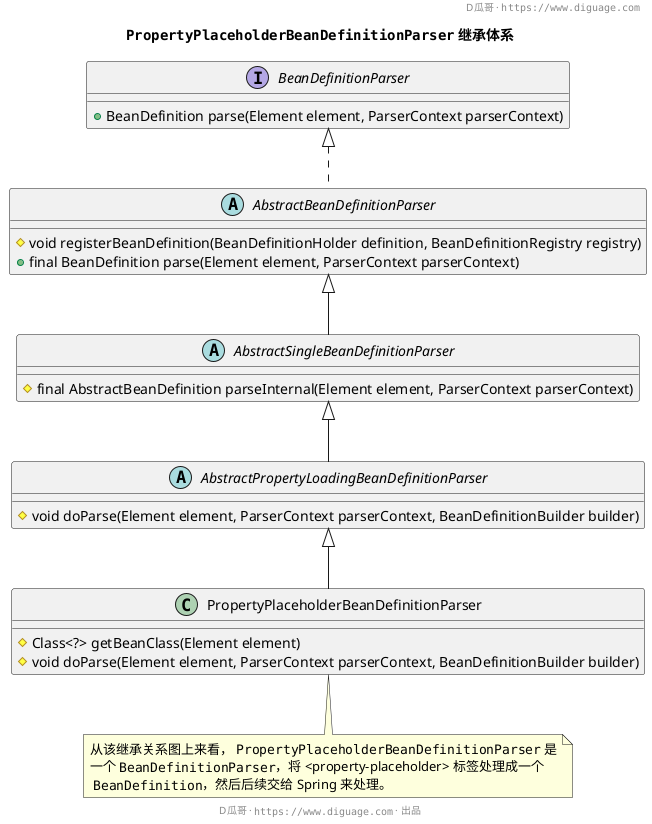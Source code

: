 @startuml
header D瓜哥 · ""https://www.diguage.com""

title **""PropertyPlaceholderBeanDefinitionParser"" 继承体系**


interface BeanDefinitionParser {
	+ BeanDefinition parse(Element element, ParserContext parserContext)
}

abstract class AbstractBeanDefinitionParser implements BeanDefinitionParser {
    # void registerBeanDefinition(BeanDefinitionHolder definition, BeanDefinitionRegistry registry)
    + final BeanDefinition parse(Element element, ParserContext parserContext)
}

abstract class AbstractSingleBeanDefinitionParser extends AbstractBeanDefinitionParser {
    # final AbstractBeanDefinition parseInternal(Element element, ParserContext parserContext)
}

abstract class AbstractPropertyLoadingBeanDefinitionParser extends AbstractSingleBeanDefinitionParser {
    # void doParse(Element element, ParserContext parserContext, BeanDefinitionBuilder builder)
}

class PropertyPlaceholderBeanDefinitionParser extends AbstractPropertyLoadingBeanDefinitionParser {
    # Class<?> getBeanClass(Element element)
    # void doParse(Element element, ParserContext parserContext, BeanDefinitionBuilder builder)
}

note bottom of PropertyPlaceholderBeanDefinitionParser: 从该继承关系图上来看， ""PropertyPlaceholderBeanDefinitionParser"" 是\n一个 ""BeanDefinitionParser""，将 <property-placeholder> 标签处理成一个\n ""BeanDefinition""，然后后续交给 Spring 来处理。

footer D瓜哥 · ""https://www.diguage.com"" · 出品
@enduml
